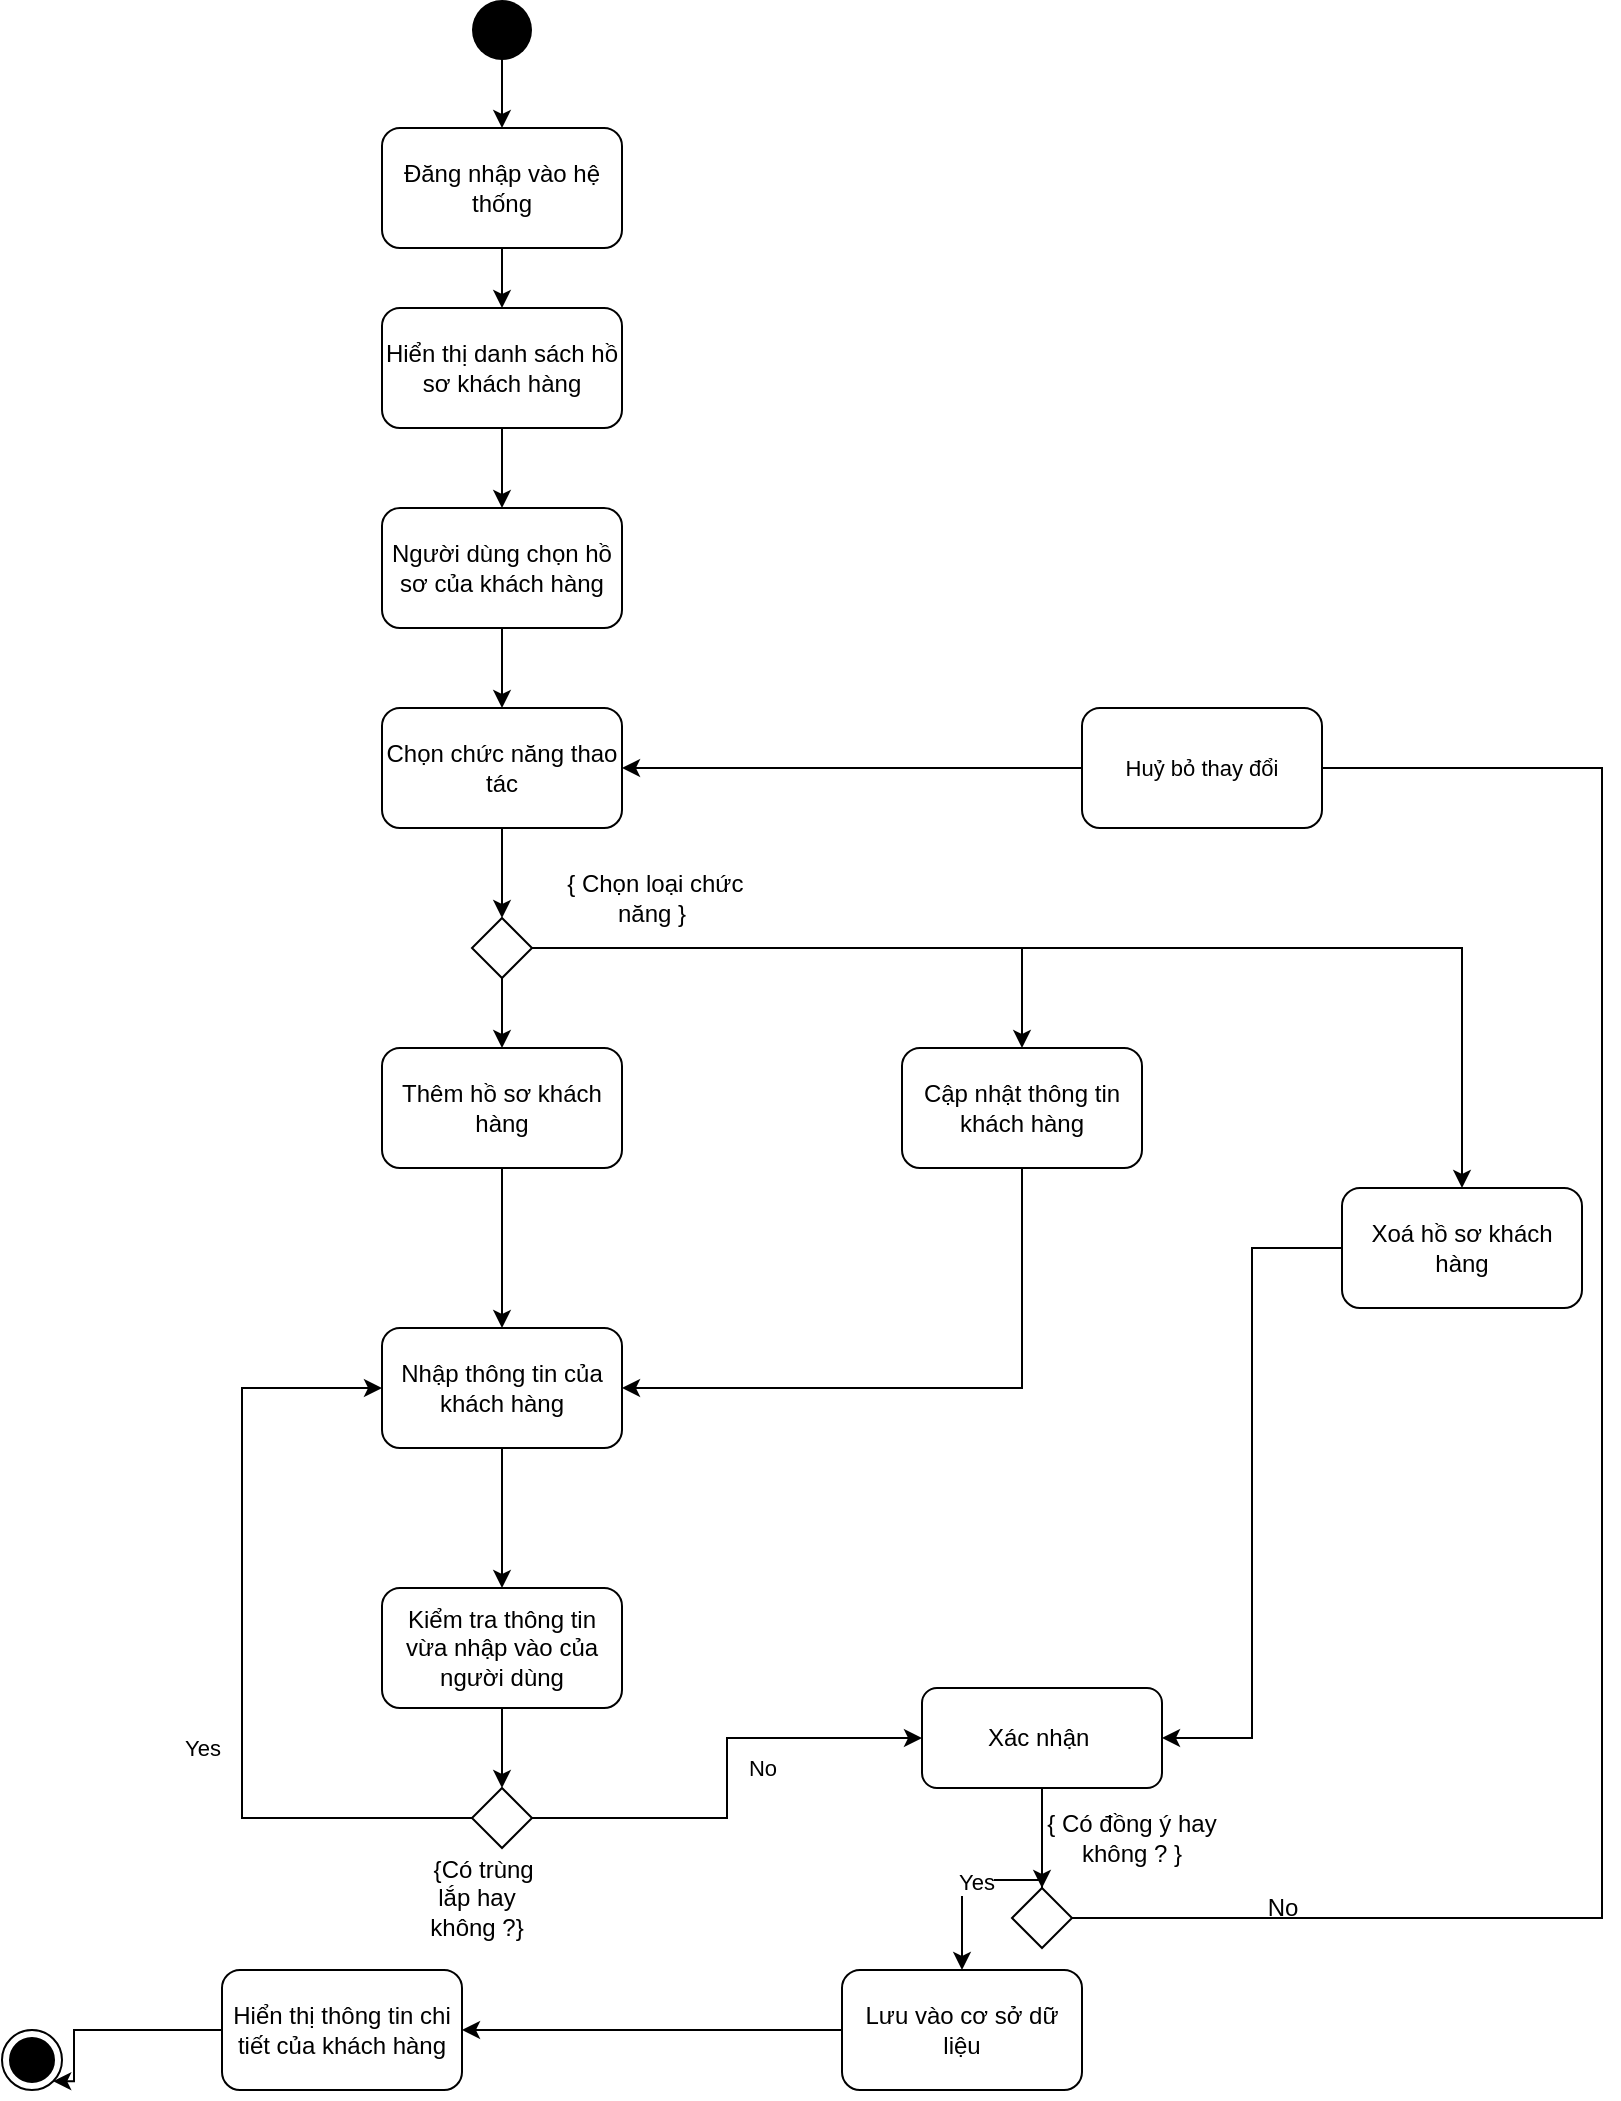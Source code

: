 <mxfile version="13.10.2" type="google"><diagram id="C5RBs43oDa-KdzZeNtuy" name="Page-1"><mxGraphModel dx="1694" dy="1010" grid="0" gridSize="10" guides="1" tooltips="1" connect="1" arrows="1" fold="1" page="1" pageScale="1" pageWidth="827" pageHeight="1169" math="0" shadow="0"><root><mxCell id="WIyWlLk6GJQsqaUBKTNV-0"/><mxCell id="WIyWlLk6GJQsqaUBKTNV-1" parent="WIyWlLk6GJQsqaUBKTNV-0"/><mxCell id="0g6I5LOgRANrzk_ERnzQ-25" style="edgeStyle=orthogonalEdgeStyle;rounded=0;orthogonalLoop=1;jettySize=auto;html=1;" edge="1" parent="WIyWlLk6GJQsqaUBKTNV-1" source="0g6I5LOgRANrzk_ERnzQ-0" target="0g6I5LOgRANrzk_ERnzQ-6"><mxGeometry relative="1" as="geometry"/></mxCell><mxCell id="0g6I5LOgRANrzk_ERnzQ-0" value="Đăng nhập vào hệ thống" style="rounded=1;whiteSpace=wrap;html=1;" vertex="1" parent="WIyWlLk6GJQsqaUBKTNV-1"><mxGeometry x="200" y="179" width="120" height="60" as="geometry"/></mxCell><mxCell id="0g6I5LOgRANrzk_ERnzQ-2" style="edgeStyle=orthogonalEdgeStyle;rounded=0;orthogonalLoop=1;jettySize=auto;html=1;entryX=0.5;entryY=0;entryDx=0;entryDy=0;" edge="1" parent="WIyWlLk6GJQsqaUBKTNV-1" target="0g6I5LOgRANrzk_ERnzQ-0"><mxGeometry relative="1" as="geometry"><mxPoint x="260" y="143" as="sourcePoint"/></mxGeometry></mxCell><mxCell id="0g6I5LOgRANrzk_ERnzQ-1" value="" style="ellipse;fillColor=#000000;strokeColor=none;" vertex="1" parent="WIyWlLk6GJQsqaUBKTNV-1"><mxGeometry x="245" y="115" width="30" height="30" as="geometry"/></mxCell><mxCell id="0g6I5LOgRANrzk_ERnzQ-3" value="" style="ellipse;html=1;shape=endState;fillColor=#000000;strokeColor=#000000;" vertex="1" parent="WIyWlLk6GJQsqaUBKTNV-1"><mxGeometry x="10" y="1130" width="30" height="30" as="geometry"/></mxCell><mxCell id="0g6I5LOgRANrzk_ERnzQ-26" style="edgeStyle=orthogonalEdgeStyle;rounded=0;orthogonalLoop=1;jettySize=auto;html=1;entryX=0.5;entryY=0;entryDx=0;entryDy=0;" edge="1" parent="WIyWlLk6GJQsqaUBKTNV-1" source="0g6I5LOgRANrzk_ERnzQ-6" target="0g6I5LOgRANrzk_ERnzQ-8"><mxGeometry relative="1" as="geometry"/></mxCell><mxCell id="0g6I5LOgRANrzk_ERnzQ-6" value="Hiển thị danh sách hồ sơ khách hàng" style="rounded=1;whiteSpace=wrap;html=1;" vertex="1" parent="WIyWlLk6GJQsqaUBKTNV-1"><mxGeometry x="200" y="269" width="120" height="60" as="geometry"/></mxCell><mxCell id="0g6I5LOgRANrzk_ERnzQ-27" style="edgeStyle=orthogonalEdgeStyle;rounded=0;orthogonalLoop=1;jettySize=auto;html=1;entryX=0.5;entryY=0;entryDx=0;entryDy=0;" edge="1" parent="WIyWlLk6GJQsqaUBKTNV-1" source="0g6I5LOgRANrzk_ERnzQ-8" target="0g6I5LOgRANrzk_ERnzQ-15"><mxGeometry relative="1" as="geometry"/></mxCell><mxCell id="0g6I5LOgRANrzk_ERnzQ-8" value="Người dùng chọn hồ sơ của khách hàng" style="rounded=1;whiteSpace=wrap;html=1;" vertex="1" parent="WIyWlLk6GJQsqaUBKTNV-1"><mxGeometry x="200" y="369" width="120" height="60" as="geometry"/></mxCell><mxCell id="0g6I5LOgRANrzk_ERnzQ-55" style="edgeStyle=orthogonalEdgeStyle;rounded=0;orthogonalLoop=1;jettySize=auto;html=1;entryX=1;entryY=1;entryDx=0;entryDy=0;" edge="1" parent="WIyWlLk6GJQsqaUBKTNV-1" source="0g6I5LOgRANrzk_ERnzQ-9" target="0g6I5LOgRANrzk_ERnzQ-3"><mxGeometry relative="1" as="geometry"><Array as="points"><mxPoint x="46" y="1130"/></Array></mxGeometry></mxCell><mxCell id="0g6I5LOgRANrzk_ERnzQ-9" value="Hiển thị thông tin chi tiết của khách hàng" style="rounded=1;whiteSpace=wrap;html=1;" vertex="1" parent="WIyWlLk6GJQsqaUBKTNV-1"><mxGeometry x="120" y="1100" width="120" height="60" as="geometry"/></mxCell><mxCell id="0g6I5LOgRANrzk_ERnzQ-23" style="edgeStyle=orthogonalEdgeStyle;rounded=0;orthogonalLoop=1;jettySize=auto;html=1;entryX=0.5;entryY=0;entryDx=0;entryDy=0;" edge="1" parent="WIyWlLk6GJQsqaUBKTNV-1" source="0g6I5LOgRANrzk_ERnzQ-15" target="0g6I5LOgRANrzk_ERnzQ-16"><mxGeometry relative="1" as="geometry"/></mxCell><mxCell id="0g6I5LOgRANrzk_ERnzQ-15" value="Chọn chức năng thao tác" style="rounded=1;whiteSpace=wrap;html=1;" vertex="1" parent="WIyWlLk6GJQsqaUBKTNV-1"><mxGeometry x="200" y="469" width="120" height="60" as="geometry"/></mxCell><mxCell id="0g6I5LOgRANrzk_ERnzQ-21" style="edgeStyle=orthogonalEdgeStyle;rounded=0;orthogonalLoop=1;jettySize=auto;html=1;entryX=0.5;entryY=0;entryDx=0;entryDy=0;" edge="1" parent="WIyWlLk6GJQsqaUBKTNV-1" source="0g6I5LOgRANrzk_ERnzQ-16" target="0g6I5LOgRANrzk_ERnzQ-17"><mxGeometry relative="1" as="geometry"/></mxCell><mxCell id="0g6I5LOgRANrzk_ERnzQ-28" style="edgeStyle=orthogonalEdgeStyle;rounded=0;orthogonalLoop=1;jettySize=auto;html=1;entryX=0.5;entryY=0;entryDx=0;entryDy=0;" edge="1" parent="WIyWlLk6GJQsqaUBKTNV-1" source="0g6I5LOgRANrzk_ERnzQ-16" target="0g6I5LOgRANrzk_ERnzQ-18"><mxGeometry relative="1" as="geometry"/></mxCell><mxCell id="0g6I5LOgRANrzk_ERnzQ-29" style="edgeStyle=orthogonalEdgeStyle;rounded=0;orthogonalLoop=1;jettySize=auto;html=1;entryX=0.5;entryY=0;entryDx=0;entryDy=0;" edge="1" parent="WIyWlLk6GJQsqaUBKTNV-1" source="0g6I5LOgRANrzk_ERnzQ-16" target="0g6I5LOgRANrzk_ERnzQ-20"><mxGeometry relative="1" as="geometry"><Array as="points"><mxPoint x="740" y="589"/></Array></mxGeometry></mxCell><mxCell id="0g6I5LOgRANrzk_ERnzQ-16" value="" style="rhombus;" vertex="1" parent="WIyWlLk6GJQsqaUBKTNV-1"><mxGeometry x="245" y="574" width="30" height="30" as="geometry"/></mxCell><mxCell id="0g6I5LOgRANrzk_ERnzQ-31" style="edgeStyle=orthogonalEdgeStyle;rounded=0;orthogonalLoop=1;jettySize=auto;html=1;entryX=0.5;entryY=0;entryDx=0;entryDy=0;" edge="1" parent="WIyWlLk6GJQsqaUBKTNV-1" source="0g6I5LOgRANrzk_ERnzQ-17" target="0g6I5LOgRANrzk_ERnzQ-30"><mxGeometry relative="1" as="geometry"/></mxCell><mxCell id="0g6I5LOgRANrzk_ERnzQ-17" value="Thêm hồ sơ khách hàng" style="rounded=1;whiteSpace=wrap;html=1;" vertex="1" parent="WIyWlLk6GJQsqaUBKTNV-1"><mxGeometry x="200" y="639" width="120" height="60" as="geometry"/></mxCell><mxCell id="0g6I5LOgRANrzk_ERnzQ-32" style="edgeStyle=orthogonalEdgeStyle;rounded=0;orthogonalLoop=1;jettySize=auto;html=1;entryX=1;entryY=0.5;entryDx=0;entryDy=0;" edge="1" parent="WIyWlLk6GJQsqaUBKTNV-1" source="0g6I5LOgRANrzk_ERnzQ-18" target="0g6I5LOgRANrzk_ERnzQ-30"><mxGeometry relative="1" as="geometry"><Array as="points"><mxPoint x="520" y="809"/></Array></mxGeometry></mxCell><mxCell id="0g6I5LOgRANrzk_ERnzQ-18" value="Cập nhật thông tin khách hàng" style="rounded=1;whiteSpace=wrap;html=1;" vertex="1" parent="WIyWlLk6GJQsqaUBKTNV-1"><mxGeometry x="460" y="639" width="120" height="60" as="geometry"/></mxCell><mxCell id="0g6I5LOgRANrzk_ERnzQ-20" value="Xoá hồ sơ khách hàng" style="rounded=1;whiteSpace=wrap;html=1;" vertex="1" parent="WIyWlLk6GJQsqaUBKTNV-1"><mxGeometry x="680" y="709" width="120" height="60" as="geometry"/></mxCell><mxCell id="0g6I5LOgRANrzk_ERnzQ-36" style="edgeStyle=orthogonalEdgeStyle;rounded=0;orthogonalLoop=1;jettySize=auto;html=1;" edge="1" parent="WIyWlLk6GJQsqaUBKTNV-1" source="0g6I5LOgRANrzk_ERnzQ-30" target="0g6I5LOgRANrzk_ERnzQ-35"><mxGeometry relative="1" as="geometry"/></mxCell><mxCell id="0g6I5LOgRANrzk_ERnzQ-30" value="Nhập thông tin của khách hàng" style="rounded=1;whiteSpace=wrap;html=1;" vertex="1" parent="WIyWlLk6GJQsqaUBKTNV-1"><mxGeometry x="200" y="779" width="120" height="60" as="geometry"/></mxCell><mxCell id="0g6I5LOgRANrzk_ERnzQ-42" style="edgeStyle=orthogonalEdgeStyle;rounded=0;orthogonalLoop=1;jettySize=auto;html=1;entryX=1;entryY=0.5;entryDx=0;entryDy=0;exitX=0;exitY=0.75;exitDx=0;exitDy=0;" edge="1" parent="WIyWlLk6GJQsqaUBKTNV-1" source="0g6I5LOgRANrzk_ERnzQ-20" target="0g6I5LOgRANrzk_ERnzQ-40"><mxGeometry relative="1" as="geometry"><mxPoint x="680" y="809" as="sourcePoint"/><Array as="points"><mxPoint x="680" y="739"/><mxPoint x="635" y="739"/><mxPoint x="635" y="984"/></Array></mxGeometry></mxCell><mxCell id="0g6I5LOgRANrzk_ERnzQ-38" style="edgeStyle=orthogonalEdgeStyle;rounded=0;orthogonalLoop=1;jettySize=auto;html=1;entryX=0.5;entryY=0;entryDx=0;entryDy=0;" edge="1" parent="WIyWlLk6GJQsqaUBKTNV-1" source="0g6I5LOgRANrzk_ERnzQ-35" target="0g6I5LOgRANrzk_ERnzQ-37"><mxGeometry relative="1" as="geometry"/></mxCell><mxCell id="0g6I5LOgRANrzk_ERnzQ-35" value="Kiểm tra thông tin vừa nhập vào của người dùng" style="rounded=1;whiteSpace=wrap;html=1;" vertex="1" parent="WIyWlLk6GJQsqaUBKTNV-1"><mxGeometry x="200" y="909" width="120" height="60" as="geometry"/></mxCell><mxCell id="0g6I5LOgRANrzk_ERnzQ-39" style="edgeStyle=orthogonalEdgeStyle;rounded=0;orthogonalLoop=1;jettySize=auto;html=1;entryX=0;entryY=0.5;entryDx=0;entryDy=0;" edge="1" parent="WIyWlLk6GJQsqaUBKTNV-1" source="0g6I5LOgRANrzk_ERnzQ-37" target="0g6I5LOgRANrzk_ERnzQ-30"><mxGeometry relative="1" as="geometry"><mxPoint x="130" y="889" as="targetPoint"/><Array as="points"><mxPoint x="130" y="1024"/><mxPoint x="130" y="809"/></Array></mxGeometry></mxCell><mxCell id="0g6I5LOgRANrzk_ERnzQ-45" value="Yes" style="edgeLabel;html=1;align=center;verticalAlign=middle;resizable=0;points=[];" vertex="1" connectable="0" parent="0g6I5LOgRANrzk_ERnzQ-39"><mxGeometry x="0.192" y="4" relative="1" as="geometry"><mxPoint x="-16" y="88" as="offset"/></mxGeometry></mxCell><mxCell id="0g6I5LOgRANrzk_ERnzQ-41" style="edgeStyle=orthogonalEdgeStyle;rounded=0;orthogonalLoop=1;jettySize=auto;html=1;" edge="1" parent="WIyWlLk6GJQsqaUBKTNV-1" source="0g6I5LOgRANrzk_ERnzQ-37" target="0g6I5LOgRANrzk_ERnzQ-40"><mxGeometry relative="1" as="geometry"/></mxCell><mxCell id="0g6I5LOgRANrzk_ERnzQ-46" value="No" style="edgeLabel;html=1;align=center;verticalAlign=middle;resizable=0;points=[];" vertex="1" connectable="0" parent="0g6I5LOgRANrzk_ERnzQ-41"><mxGeometry x="0.342" y="2" relative="1" as="geometry"><mxPoint x="-2.33" y="17" as="offset"/></mxGeometry></mxCell><mxCell id="0g6I5LOgRANrzk_ERnzQ-37" value="" style="rhombus;" vertex="1" parent="WIyWlLk6GJQsqaUBKTNV-1"><mxGeometry x="245" y="1009" width="30" height="30" as="geometry"/></mxCell><mxCell id="0g6I5LOgRANrzk_ERnzQ-48" style="edgeStyle=orthogonalEdgeStyle;rounded=0;orthogonalLoop=1;jettySize=auto;html=1;entryX=0.5;entryY=0;entryDx=0;entryDy=0;" edge="1" parent="WIyWlLk6GJQsqaUBKTNV-1" source="0g6I5LOgRANrzk_ERnzQ-40" target="0g6I5LOgRANrzk_ERnzQ-43"><mxGeometry relative="1" as="geometry"/></mxCell><mxCell id="0g6I5LOgRANrzk_ERnzQ-40" value="Xác nhận&amp;nbsp;" style="rounded=1;whiteSpace=wrap;html=1;" vertex="1" parent="WIyWlLk6GJQsqaUBKTNV-1"><mxGeometry x="470" y="959" width="120" height="50" as="geometry"/></mxCell><mxCell id="0g6I5LOgRANrzk_ERnzQ-49" style="edgeStyle=orthogonalEdgeStyle;rounded=0;orthogonalLoop=1;jettySize=auto;html=1;entryX=1;entryY=0.5;entryDx=0;entryDy=0;" edge="1" parent="WIyWlLk6GJQsqaUBKTNV-1" source="0g6I5LOgRANrzk_ERnzQ-43" target="0g6I5LOgRANrzk_ERnzQ-15"><mxGeometry relative="1" as="geometry"><Array as="points"><mxPoint x="810" y="1074"/><mxPoint x="810" y="499"/></Array></mxGeometry></mxCell><mxCell id="0g6I5LOgRANrzk_ERnzQ-53" style="edgeStyle=orthogonalEdgeStyle;rounded=0;orthogonalLoop=1;jettySize=auto;html=1;" edge="1" parent="WIyWlLk6GJQsqaUBKTNV-1" source="0g6I5LOgRANrzk_ERnzQ-43" target="0g6I5LOgRANrzk_ERnzQ-51"><mxGeometry relative="1" as="geometry"><Array as="points"><mxPoint x="490" y="1055"/></Array></mxGeometry></mxCell><mxCell id="0g6I5LOgRANrzk_ERnzQ-60" value="Yes" style="edgeLabel;html=1;align=center;verticalAlign=middle;resizable=0;points=[];" vertex="1" connectable="0" parent="0g6I5LOgRANrzk_ERnzQ-53"><mxGeometry x="-0.171" y="1" relative="1" as="geometry"><mxPoint as="offset"/></mxGeometry></mxCell><mxCell id="0g6I5LOgRANrzk_ERnzQ-43" value="" style="rhombus;" vertex="1" parent="WIyWlLk6GJQsqaUBKTNV-1"><mxGeometry x="515" y="1059" width="30" height="30" as="geometry"/></mxCell><mxCell id="0g6I5LOgRANrzk_ERnzQ-44" value="&amp;nbsp; {Có trùng lắp hay không ?}" style="text;html=1;strokeColor=none;fillColor=none;align=center;verticalAlign=middle;whiteSpace=wrap;rounded=0;" vertex="1" parent="WIyWlLk6GJQsqaUBKTNV-1"><mxGeometry x="210" y="1049" width="75" height="30" as="geometry"/></mxCell><mxCell id="0g6I5LOgRANrzk_ERnzQ-52" style="edgeStyle=orthogonalEdgeStyle;rounded=0;orthogonalLoop=1;jettySize=auto;html=1;" edge="1" parent="WIyWlLk6GJQsqaUBKTNV-1" source="0g6I5LOgRANrzk_ERnzQ-51" target="0g6I5LOgRANrzk_ERnzQ-9"><mxGeometry relative="1" as="geometry"/></mxCell><mxCell id="0g6I5LOgRANrzk_ERnzQ-51" value="Lưu vào cơ sở dữ liệu" style="rounded=1;whiteSpace=wrap;html=1;" vertex="1" parent="WIyWlLk6GJQsqaUBKTNV-1"><mxGeometry x="430" y="1100" width="120" height="60" as="geometry"/></mxCell><mxCell id="0g6I5LOgRANrzk_ERnzQ-57" value="&amp;nbsp;{ Chọn loại chức năng }" style="text;html=1;strokeColor=none;fillColor=none;align=center;verticalAlign=middle;whiteSpace=wrap;rounded=0;" vertex="1" parent="WIyWlLk6GJQsqaUBKTNV-1"><mxGeometry x="280" y="549" width="110" height="30" as="geometry"/></mxCell><mxCell id="0g6I5LOgRANrzk_ERnzQ-58" value="{ Có đồng ý hay không ? }" style="text;html=1;strokeColor=none;fillColor=none;align=center;verticalAlign=middle;whiteSpace=wrap;rounded=0;" vertex="1" parent="WIyWlLk6GJQsqaUBKTNV-1"><mxGeometry x="530" y="1019" width="90" height="30" as="geometry"/></mxCell><mxCell id="0g6I5LOgRANrzk_ERnzQ-61" value="No" style="text;html=1;align=center;verticalAlign=middle;resizable=0;points=[];autosize=1;" vertex="1" parent="WIyWlLk6GJQsqaUBKTNV-1"><mxGeometry x="635" y="1059" width="30" height="20" as="geometry"/></mxCell><mxCell id="0g6I5LOgRANrzk_ERnzQ-63" value="&lt;span style=&quot;font-size: 11px ; background-color: rgb(255 , 255 , 255)&quot;&gt;Huỷ bỏ thay đổi&lt;/span&gt;" style="rounded=1;whiteSpace=wrap;html=1;" vertex="1" parent="WIyWlLk6GJQsqaUBKTNV-1"><mxGeometry x="550" y="469" width="120" height="60" as="geometry"/></mxCell></root></mxGraphModel></diagram></mxfile>